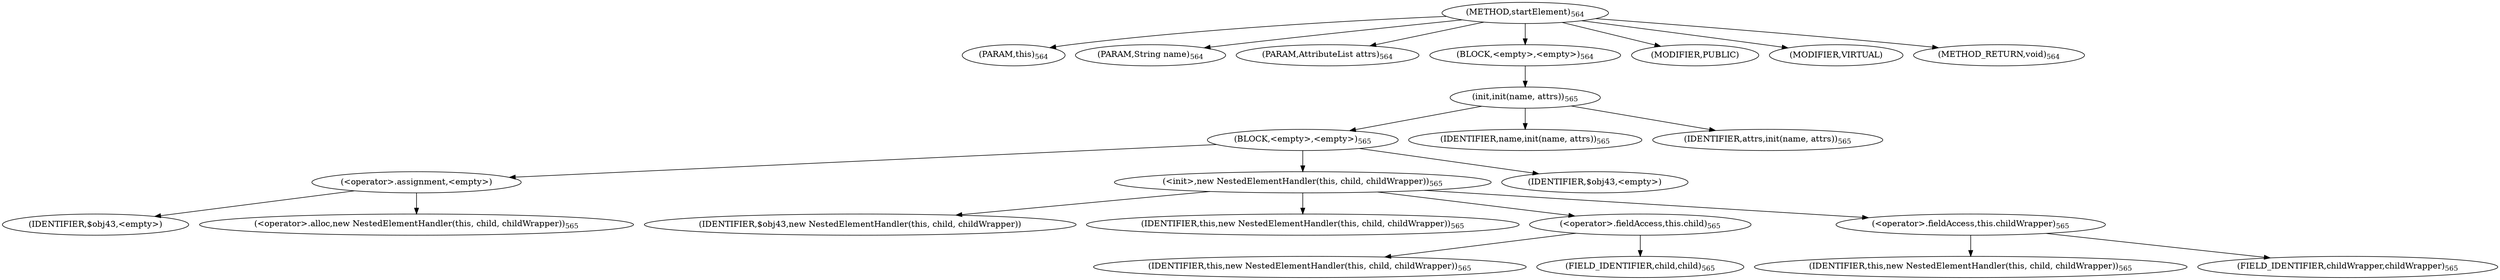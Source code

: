 digraph "startElement" {  
"1839" [label = <(METHOD,startElement)<SUB>564</SUB>> ]
"101" [label = <(PARAM,this)<SUB>564</SUB>> ]
"1840" [label = <(PARAM,String name)<SUB>564</SUB>> ]
"1841" [label = <(PARAM,AttributeList attrs)<SUB>564</SUB>> ]
"1842" [label = <(BLOCK,&lt;empty&gt;,&lt;empty&gt;)<SUB>564</SUB>> ]
"1843" [label = <(init,init(name, attrs))<SUB>565</SUB>> ]
"1844" [label = <(BLOCK,&lt;empty&gt;,&lt;empty&gt;)<SUB>565</SUB>> ]
"1845" [label = <(&lt;operator&gt;.assignment,&lt;empty&gt;)> ]
"1846" [label = <(IDENTIFIER,$obj43,&lt;empty&gt;)> ]
"1847" [label = <(&lt;operator&gt;.alloc,new NestedElementHandler(this, child, childWrapper))<SUB>565</SUB>> ]
"1848" [label = <(&lt;init&gt;,new NestedElementHandler(this, child, childWrapper))<SUB>565</SUB>> ]
"1849" [label = <(IDENTIFIER,$obj43,new NestedElementHandler(this, child, childWrapper))> ]
"100" [label = <(IDENTIFIER,this,new NestedElementHandler(this, child, childWrapper))<SUB>565</SUB>> ]
"1850" [label = <(&lt;operator&gt;.fieldAccess,this.child)<SUB>565</SUB>> ]
"1851" [label = <(IDENTIFIER,this,new NestedElementHandler(this, child, childWrapper))<SUB>565</SUB>> ]
"1852" [label = <(FIELD_IDENTIFIER,child,child)<SUB>565</SUB>> ]
"1853" [label = <(&lt;operator&gt;.fieldAccess,this.childWrapper)<SUB>565</SUB>> ]
"1854" [label = <(IDENTIFIER,this,new NestedElementHandler(this, child, childWrapper))<SUB>565</SUB>> ]
"1855" [label = <(FIELD_IDENTIFIER,childWrapper,childWrapper)<SUB>565</SUB>> ]
"1856" [label = <(IDENTIFIER,$obj43,&lt;empty&gt;)> ]
"1857" [label = <(IDENTIFIER,name,init(name, attrs))<SUB>565</SUB>> ]
"1858" [label = <(IDENTIFIER,attrs,init(name, attrs))<SUB>565</SUB>> ]
"1859" [label = <(MODIFIER,PUBLIC)> ]
"1860" [label = <(MODIFIER,VIRTUAL)> ]
"1861" [label = <(METHOD_RETURN,void)<SUB>564</SUB>> ]
  "1839" -> "101" 
  "1839" -> "1840" 
  "1839" -> "1841" 
  "1839" -> "1842" 
  "1839" -> "1859" 
  "1839" -> "1860" 
  "1839" -> "1861" 
  "1842" -> "1843" 
  "1843" -> "1844" 
  "1843" -> "1857" 
  "1843" -> "1858" 
  "1844" -> "1845" 
  "1844" -> "1848" 
  "1844" -> "1856" 
  "1845" -> "1846" 
  "1845" -> "1847" 
  "1848" -> "1849" 
  "1848" -> "100" 
  "1848" -> "1850" 
  "1848" -> "1853" 
  "1850" -> "1851" 
  "1850" -> "1852" 
  "1853" -> "1854" 
  "1853" -> "1855" 
}
